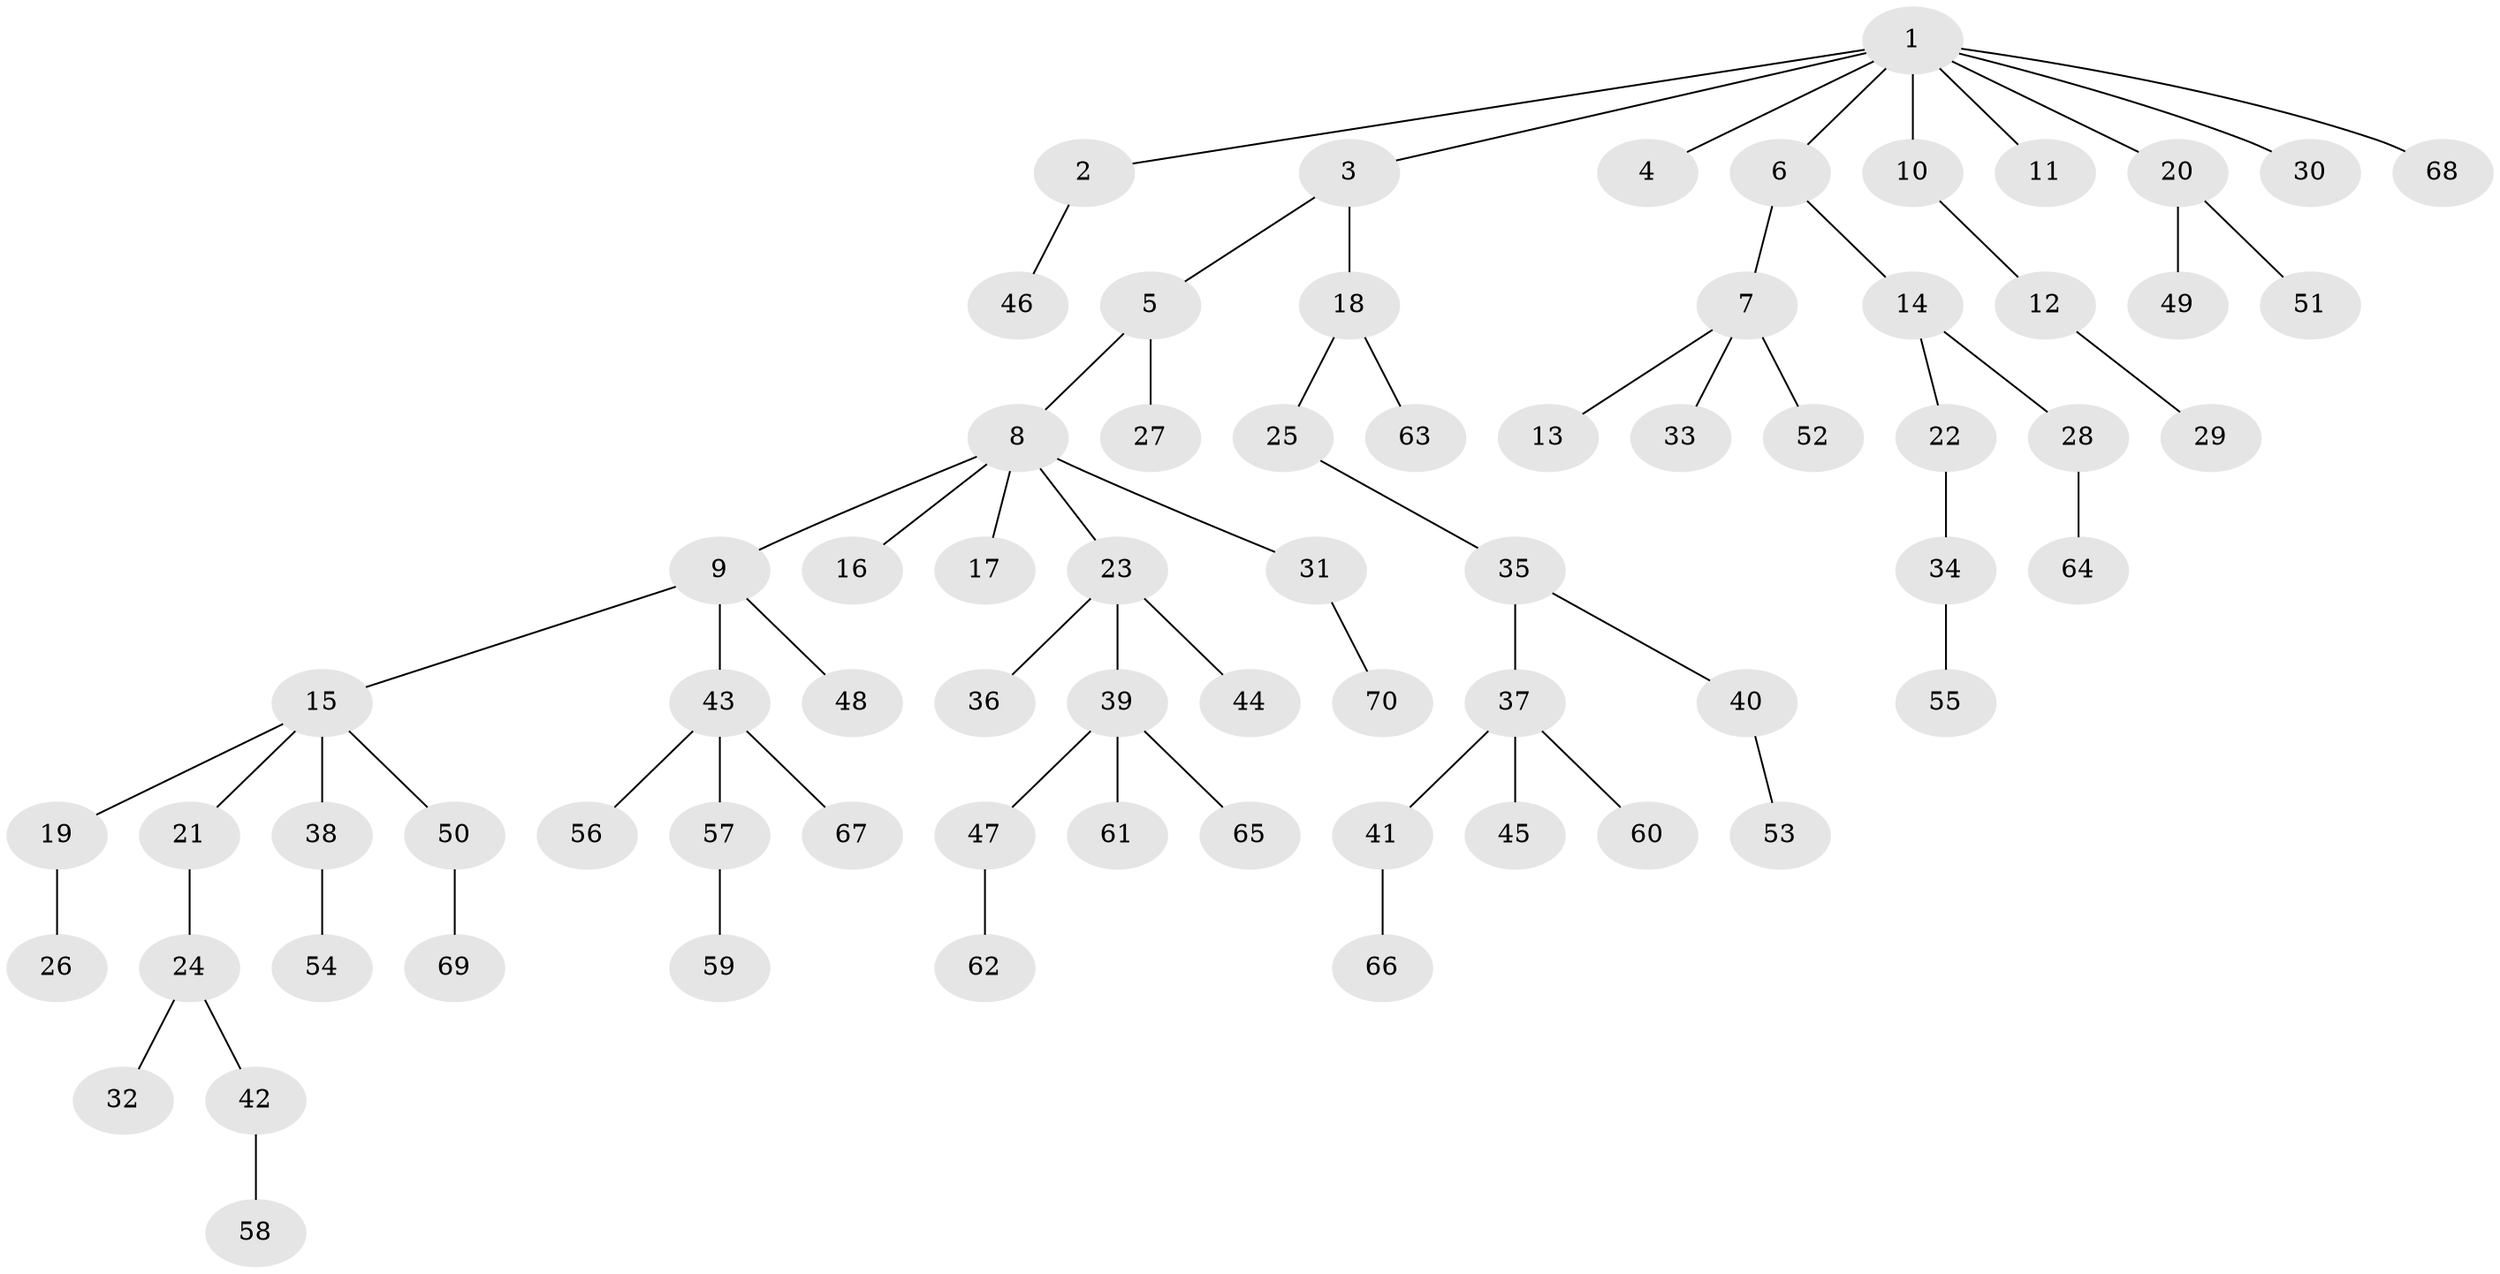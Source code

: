 // Generated by graph-tools (version 1.1) at 2025/02/03/09/25 03:02:23]
// undirected, 70 vertices, 69 edges
graph export_dot {
graph [start="1"]
  node [color=gray90,style=filled];
  1;
  2;
  3;
  4;
  5;
  6;
  7;
  8;
  9;
  10;
  11;
  12;
  13;
  14;
  15;
  16;
  17;
  18;
  19;
  20;
  21;
  22;
  23;
  24;
  25;
  26;
  27;
  28;
  29;
  30;
  31;
  32;
  33;
  34;
  35;
  36;
  37;
  38;
  39;
  40;
  41;
  42;
  43;
  44;
  45;
  46;
  47;
  48;
  49;
  50;
  51;
  52;
  53;
  54;
  55;
  56;
  57;
  58;
  59;
  60;
  61;
  62;
  63;
  64;
  65;
  66;
  67;
  68;
  69;
  70;
  1 -- 2;
  1 -- 3;
  1 -- 4;
  1 -- 6;
  1 -- 10;
  1 -- 11;
  1 -- 20;
  1 -- 30;
  1 -- 68;
  2 -- 46;
  3 -- 5;
  3 -- 18;
  5 -- 8;
  5 -- 27;
  6 -- 7;
  6 -- 14;
  7 -- 13;
  7 -- 33;
  7 -- 52;
  8 -- 9;
  8 -- 16;
  8 -- 17;
  8 -- 23;
  8 -- 31;
  9 -- 15;
  9 -- 43;
  9 -- 48;
  10 -- 12;
  12 -- 29;
  14 -- 22;
  14 -- 28;
  15 -- 19;
  15 -- 21;
  15 -- 38;
  15 -- 50;
  18 -- 25;
  18 -- 63;
  19 -- 26;
  20 -- 49;
  20 -- 51;
  21 -- 24;
  22 -- 34;
  23 -- 36;
  23 -- 39;
  23 -- 44;
  24 -- 32;
  24 -- 42;
  25 -- 35;
  28 -- 64;
  31 -- 70;
  34 -- 55;
  35 -- 37;
  35 -- 40;
  37 -- 41;
  37 -- 45;
  37 -- 60;
  38 -- 54;
  39 -- 47;
  39 -- 61;
  39 -- 65;
  40 -- 53;
  41 -- 66;
  42 -- 58;
  43 -- 56;
  43 -- 57;
  43 -- 67;
  47 -- 62;
  50 -- 69;
  57 -- 59;
}
